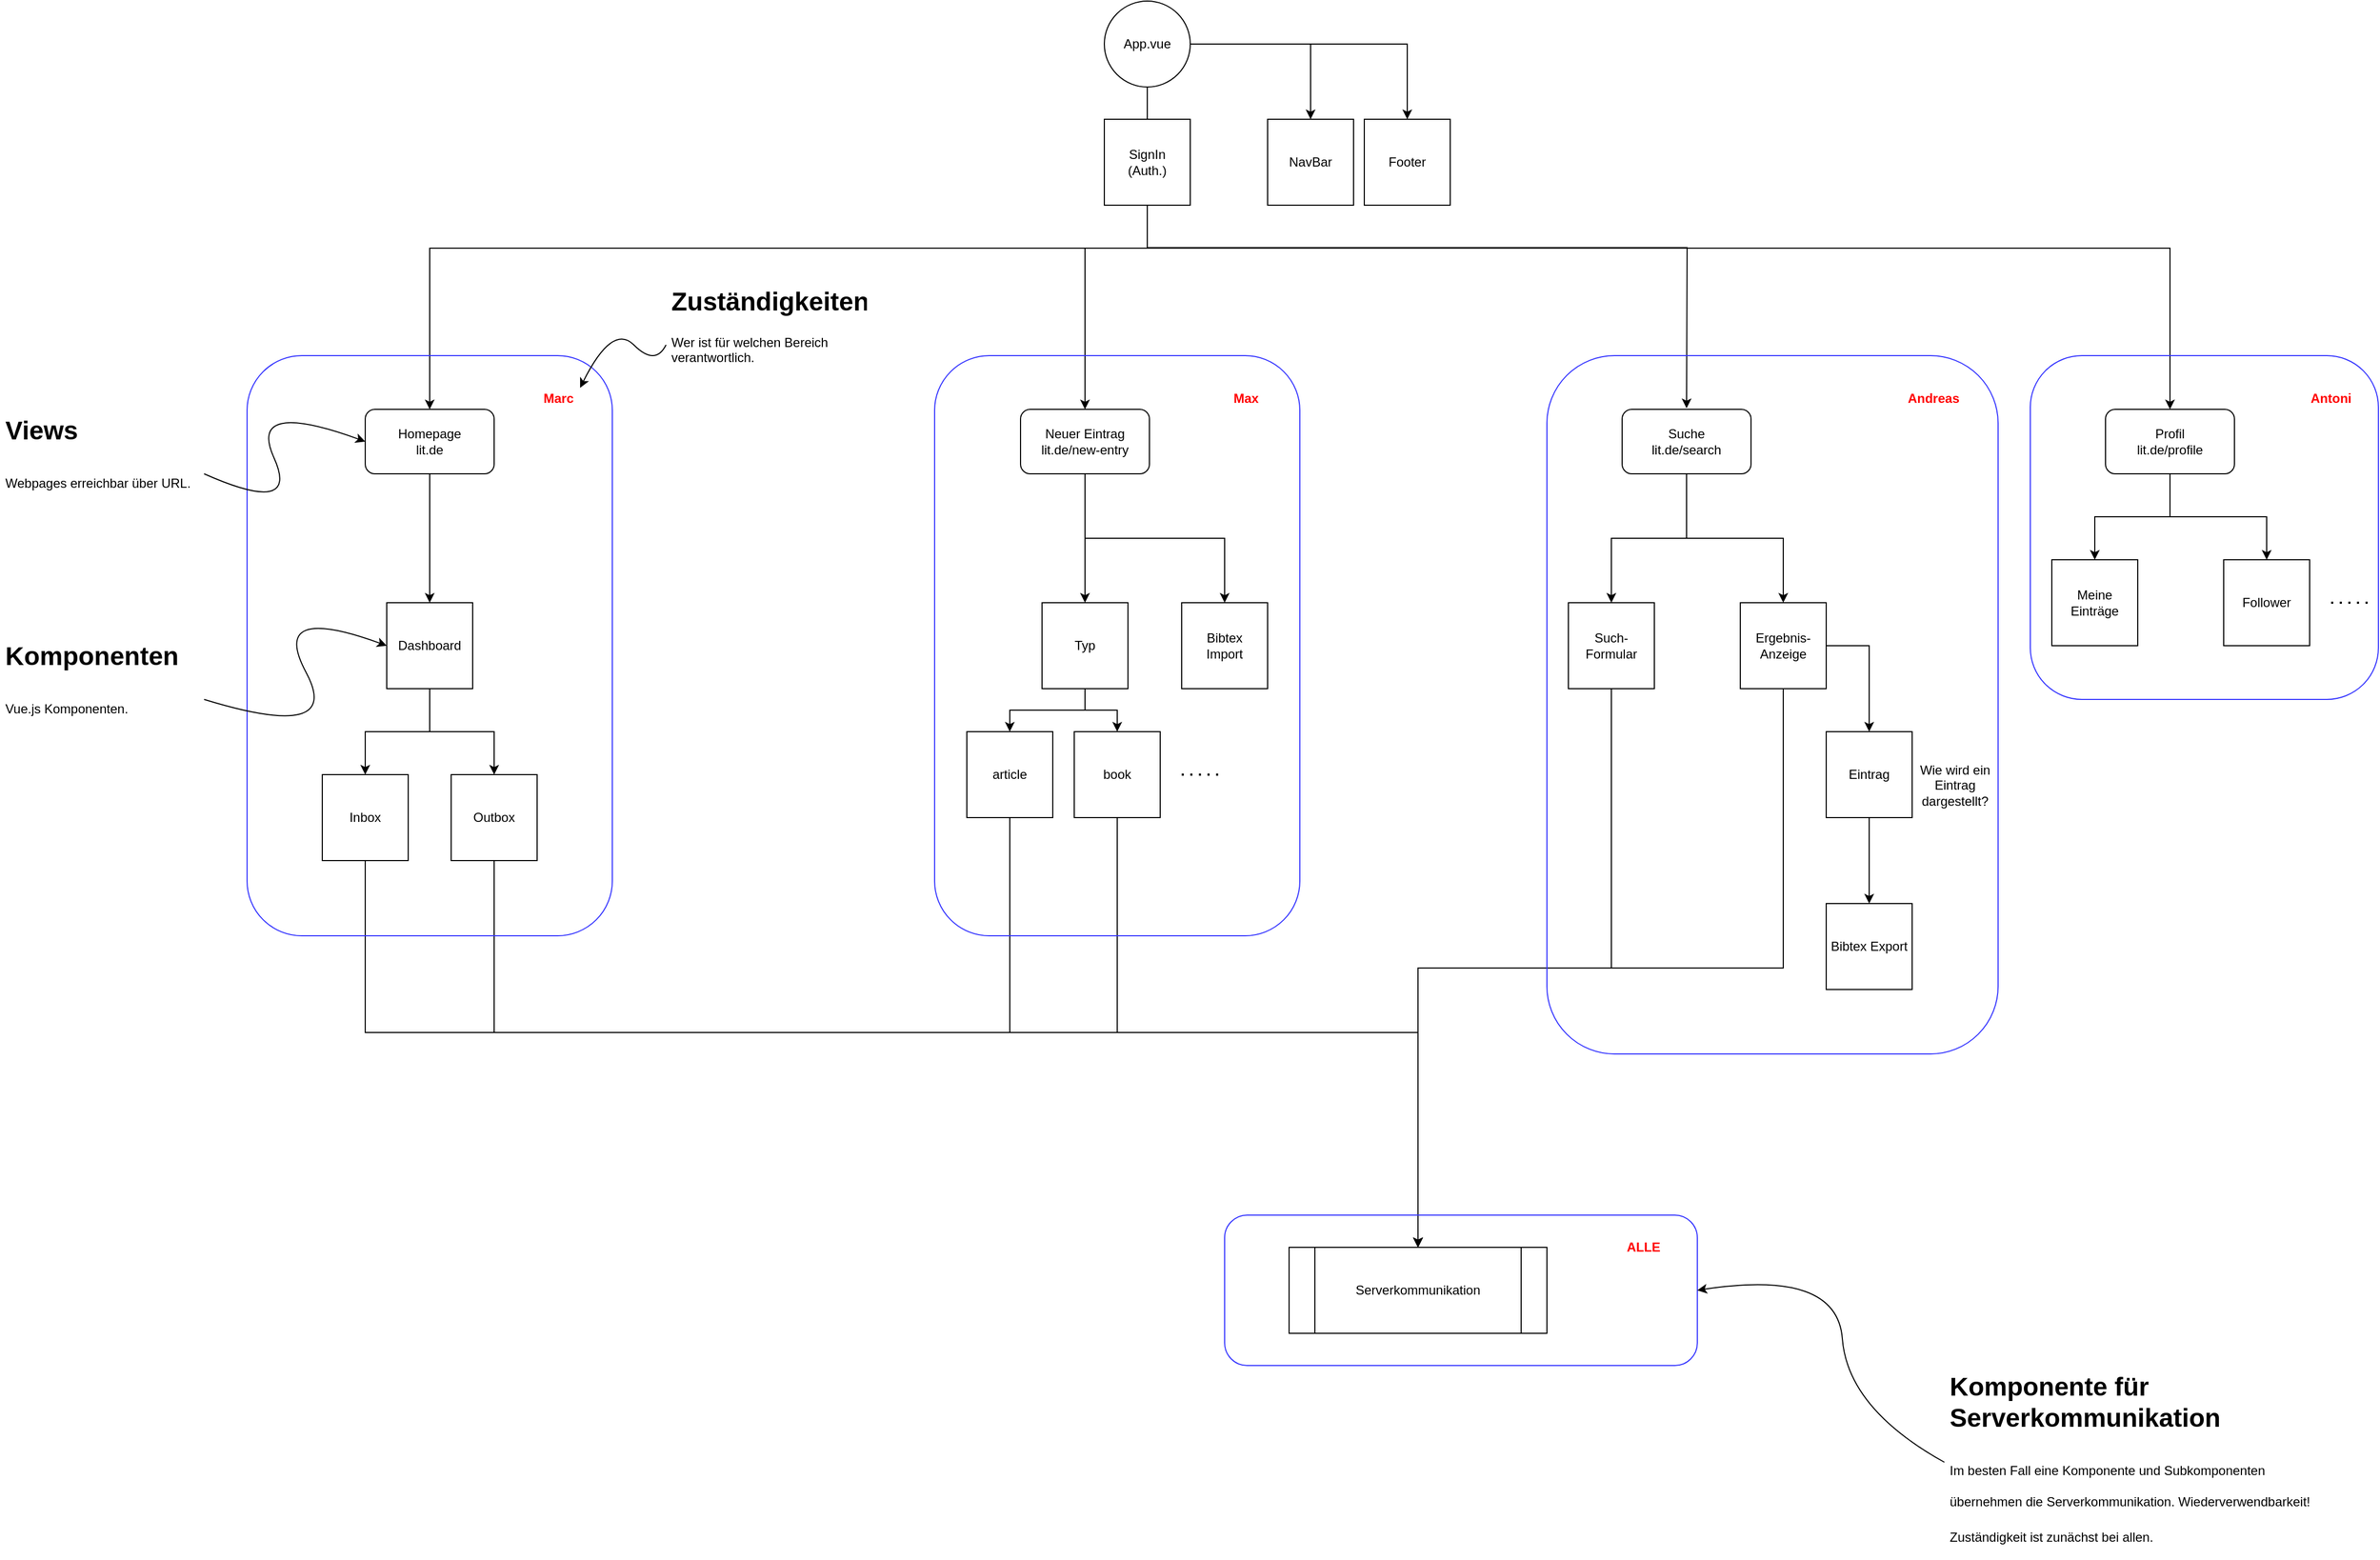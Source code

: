<mxfile version="14.6.13" type="device"><diagram id="_eaqyE5nH6B0k_QN6zTz" name="Page-1"><mxGraphModel dx="1963" dy="1166" grid="1" gridSize="10" guides="1" tooltips="1" connect="1" arrows="1" fold="1" page="1" pageScale="1" pageWidth="2336" pageHeight="1654" math="0" shadow="0"><root><mxCell id="0"/><mxCell id="1" parent="0"/><mxCell id="MZ8d4C8j68fH7xx5dSxT-9" style="edgeStyle=orthogonalEdgeStyle;rounded=0;orthogonalLoop=1;jettySize=auto;html=1;exitX=0.5;exitY=1;exitDx=0;exitDy=0;exitPerimeter=0;" parent="1" source="MZ8d4C8j68fH7xx5dSxT-1" target="MZ8d4C8j68fH7xx5dSxT-2" edge="1"><mxGeometry relative="1" as="geometry"><mxPoint x="1168" y="160" as="sourcePoint"/></mxGeometry></mxCell><mxCell id="MZ8d4C8j68fH7xx5dSxT-10" style="edgeStyle=orthogonalEdgeStyle;rounded=0;orthogonalLoop=1;jettySize=auto;html=1;exitX=0.5;exitY=1;exitDx=0;exitDy=0;entryX=0.5;entryY=0;entryDx=0;entryDy=0;" parent="1" source="MZ8d4C8j68fH7xx5dSxT-1" target="MZ8d4C8j68fH7xx5dSxT-3" edge="1"><mxGeometry relative="1" as="geometry"/></mxCell><mxCell id="MZ8d4C8j68fH7xx5dSxT-13" style="edgeStyle=orthogonalEdgeStyle;rounded=0;orthogonalLoop=1;jettySize=auto;html=1;exitX=0.5;exitY=1;exitDx=0;exitDy=0;" parent="1" source="MZ8d4C8j68fH7xx5dSxT-1" edge="1"><mxGeometry relative="1" as="geometry"><mxPoint x="1670" y="459" as="targetPoint"/></mxGeometry></mxCell><mxCell id="MZ8d4C8j68fH7xx5dSxT-14" style="edgeStyle=orthogonalEdgeStyle;rounded=0;orthogonalLoop=1;jettySize=auto;html=1;exitX=0.5;exitY=1;exitDx=0;exitDy=0;" parent="1" source="MZ8d4C8j68fH7xx5dSxT-1" target="MZ8d4C8j68fH7xx5dSxT-5" edge="1"><mxGeometry relative="1" as="geometry"/></mxCell><mxCell id="Ym1psw4SbG4_oQbsuIE0-3" style="edgeStyle=orthogonalEdgeStyle;rounded=0;orthogonalLoop=1;jettySize=auto;html=1;exitX=1;exitY=0.5;exitDx=0;exitDy=0;entryX=0.5;entryY=0;entryDx=0;entryDy=0;" parent="1" source="MZ8d4C8j68fH7xx5dSxT-1" target="Ym1psw4SbG4_oQbsuIE0-1" edge="1"><mxGeometry relative="1" as="geometry"/></mxCell><mxCell id="Ym1psw4SbG4_oQbsuIE0-4" style="edgeStyle=orthogonalEdgeStyle;rounded=0;orthogonalLoop=1;jettySize=auto;html=1;exitX=1;exitY=0.5;exitDx=0;exitDy=0;entryX=0.5;entryY=0;entryDx=0;entryDy=0;" parent="1" source="MZ8d4C8j68fH7xx5dSxT-1" target="Ym1psw4SbG4_oQbsuIE0-2" edge="1"><mxGeometry relative="1" as="geometry"/></mxCell><mxCell id="MZ8d4C8j68fH7xx5dSxT-1" value="App.vue" style="ellipse;whiteSpace=wrap;html=1;aspect=fixed;" parent="1" vertex="1"><mxGeometry x="1128" y="80" width="80" height="80" as="geometry"/></mxCell><mxCell id="Ym1psw4SbG4_oQbsuIE0-9" style="edgeStyle=orthogonalEdgeStyle;rounded=0;orthogonalLoop=1;jettySize=auto;html=1;exitX=0.5;exitY=1;exitDx=0;exitDy=0;entryX=0.5;entryY=0;entryDx=0;entryDy=0;" parent="1" source="MZ8d4C8j68fH7xx5dSxT-2" target="MZ8d4C8j68fH7xx5dSxT-17" edge="1"><mxGeometry relative="1" as="geometry"/></mxCell><mxCell id="MZ8d4C8j68fH7xx5dSxT-2" value="Homepage&lt;br&gt;lit.de" style="rounded=1;whiteSpace=wrap;html=1;" parent="1" vertex="1"><mxGeometry x="440" y="460" width="120" height="60" as="geometry"/></mxCell><mxCell id="Ym1psw4SbG4_oQbsuIE0-16" style="edgeStyle=orthogonalEdgeStyle;rounded=0;orthogonalLoop=1;jettySize=auto;html=1;exitX=0.5;exitY=1;exitDx=0;exitDy=0;" parent="1" source="MZ8d4C8j68fH7xx5dSxT-3" target="Ym1psw4SbG4_oQbsuIE0-10" edge="1"><mxGeometry relative="1" as="geometry"/></mxCell><mxCell id="Ym1psw4SbG4_oQbsuIE0-34" style="edgeStyle=orthogonalEdgeStyle;rounded=0;orthogonalLoop=1;jettySize=auto;html=1;exitX=0.5;exitY=1;exitDx=0;exitDy=0;entryX=0.5;entryY=0;entryDx=0;entryDy=0;" parent="1" source="MZ8d4C8j68fH7xx5dSxT-3" target="Ym1psw4SbG4_oQbsuIE0-33" edge="1"><mxGeometry relative="1" as="geometry"/></mxCell><mxCell id="MZ8d4C8j68fH7xx5dSxT-3" value="Neuer Eintrag&lt;br&gt;lit.de/new-entry" style="rounded=1;whiteSpace=wrap;html=1;" parent="1" vertex="1"><mxGeometry x="1050" y="460" width="120" height="60" as="geometry"/></mxCell><mxCell id="Ym1psw4SbG4_oQbsuIE0-24" style="edgeStyle=orthogonalEdgeStyle;rounded=0;orthogonalLoop=1;jettySize=auto;html=1;exitX=0.5;exitY=1;exitDx=0;exitDy=0;entryX=0.5;entryY=0;entryDx=0;entryDy=0;" parent="1" source="MZ8d4C8j68fH7xx5dSxT-4" target="Ym1psw4SbG4_oQbsuIE0-23" edge="1"><mxGeometry relative="1" as="geometry"/></mxCell><mxCell id="Ym1psw4SbG4_oQbsuIE0-25" style="edgeStyle=orthogonalEdgeStyle;rounded=0;orthogonalLoop=1;jettySize=auto;html=1;exitX=0.5;exitY=1;exitDx=0;exitDy=0;entryX=0.5;entryY=0;entryDx=0;entryDy=0;" parent="1" source="MZ8d4C8j68fH7xx5dSxT-4" target="Ym1psw4SbG4_oQbsuIE0-22" edge="1"><mxGeometry relative="1" as="geometry"/></mxCell><mxCell id="MZ8d4C8j68fH7xx5dSxT-4" value="Suche&lt;br&gt;lit.de/search" style="rounded=1;whiteSpace=wrap;html=1;" parent="1" vertex="1"><mxGeometry x="1610" y="460" width="120" height="60" as="geometry"/></mxCell><mxCell id="Ym1psw4SbG4_oQbsuIE0-37" style="edgeStyle=orthogonalEdgeStyle;rounded=0;orthogonalLoop=1;jettySize=auto;html=1;exitX=0.5;exitY=1;exitDx=0;exitDy=0;entryX=0.5;entryY=0;entryDx=0;entryDy=0;" parent="1" source="MZ8d4C8j68fH7xx5dSxT-5" target="Ym1psw4SbG4_oQbsuIE0-36" edge="1"><mxGeometry relative="1" as="geometry"/></mxCell><mxCell id="Ym1psw4SbG4_oQbsuIE0-39" style="edgeStyle=orthogonalEdgeStyle;rounded=0;orthogonalLoop=1;jettySize=auto;html=1;exitX=0.5;exitY=1;exitDx=0;exitDy=0;entryX=0.5;entryY=0;entryDx=0;entryDy=0;" parent="1" source="MZ8d4C8j68fH7xx5dSxT-5" target="Ym1psw4SbG4_oQbsuIE0-38" edge="1"><mxGeometry relative="1" as="geometry"/></mxCell><mxCell id="MZ8d4C8j68fH7xx5dSxT-5" value="Profil&lt;br&gt;lit.de/profile" style="rounded=1;whiteSpace=wrap;html=1;" parent="1" vertex="1"><mxGeometry x="2060" y="460" width="120" height="60" as="geometry"/></mxCell><mxCell id="MZ8d4C8j68fH7xx5dSxT-15" value="&lt;h1&gt;&lt;span&gt;Views&lt;/span&gt;&lt;/h1&gt;&lt;h1&gt;&lt;span style=&quot;font-size: 12px ; font-weight: 400&quot;&gt;Webpages erreichbar über URL.&lt;/span&gt;&lt;/h1&gt;" style="text;html=1;strokeColor=none;fillColor=none;spacing=5;spacingTop=-20;whiteSpace=wrap;overflow=hidden;rounded=0;" parent="1" vertex="1"><mxGeometry x="100" y="460" width="190" height="120" as="geometry"/></mxCell><mxCell id="MZ8d4C8j68fH7xx5dSxT-16" value="&lt;h1&gt;&lt;span&gt;Komponenten&lt;/span&gt;&lt;/h1&gt;&lt;h1&gt;&lt;span style=&quot;font-size: 12px ; font-weight: normal&quot;&gt;Vue.js Komponenten.&lt;/span&gt;&lt;/h1&gt;" style="text;html=1;strokeColor=none;fillColor=none;spacing=5;spacingTop=-20;whiteSpace=wrap;overflow=hidden;rounded=0;" parent="1" vertex="1"><mxGeometry x="100" y="670" width="190" height="120" as="geometry"/></mxCell><mxCell id="Ym1psw4SbG4_oQbsuIE0-7" style="edgeStyle=orthogonalEdgeStyle;rounded=0;orthogonalLoop=1;jettySize=auto;html=1;exitX=0.5;exitY=1;exitDx=0;exitDy=0;entryX=0.5;entryY=0;entryDx=0;entryDy=0;" parent="1" source="MZ8d4C8j68fH7xx5dSxT-17" target="Ym1psw4SbG4_oQbsuIE0-6" edge="1"><mxGeometry relative="1" as="geometry"/></mxCell><mxCell id="Ym1psw4SbG4_oQbsuIE0-8" style="edgeStyle=orthogonalEdgeStyle;rounded=0;orthogonalLoop=1;jettySize=auto;html=1;exitX=0.5;exitY=1;exitDx=0;exitDy=0;entryX=0.5;entryY=0;entryDx=0;entryDy=0;" parent="1" source="MZ8d4C8j68fH7xx5dSxT-17" target="Ym1psw4SbG4_oQbsuIE0-5" edge="1"><mxGeometry relative="1" as="geometry"/></mxCell><mxCell id="MZ8d4C8j68fH7xx5dSxT-17" value="Dashboard" style="whiteSpace=wrap;html=1;aspect=fixed;" parent="1" vertex="1"><mxGeometry x="460" y="640" width="80" height="80" as="geometry"/></mxCell><mxCell id="MZ8d4C8j68fH7xx5dSxT-18" value="SignIn&lt;br&gt;(Auth.)" style="whiteSpace=wrap;html=1;aspect=fixed;" parent="1" vertex="1"><mxGeometry x="1128" y="190" width="80" height="80" as="geometry"/></mxCell><mxCell id="Ym1psw4SbG4_oQbsuIE0-1" value="NavBar" style="whiteSpace=wrap;html=1;aspect=fixed;" parent="1" vertex="1"><mxGeometry x="1280" y="190" width="80" height="80" as="geometry"/></mxCell><mxCell id="Ym1psw4SbG4_oQbsuIE0-2" value="Footer" style="whiteSpace=wrap;html=1;aspect=fixed;" parent="1" vertex="1"><mxGeometry x="1370" y="190" width="80" height="80" as="geometry"/></mxCell><mxCell id="Ym1psw4SbG4_oQbsuIE0-21" style="edgeStyle=orthogonalEdgeStyle;rounded=0;orthogonalLoop=1;jettySize=auto;html=1;exitX=0.5;exitY=1;exitDx=0;exitDy=0;entryX=0.5;entryY=0;entryDx=0;entryDy=0;" parent="1" source="Ym1psw4SbG4_oQbsuIE0-5" target="Ym1psw4SbG4_oQbsuIE0-17" edge="1"><mxGeometry relative="1" as="geometry"><Array as="points"><mxPoint x="440" y="1040"/><mxPoint x="1420" y="1040"/></Array></mxGeometry></mxCell><mxCell id="Ym1psw4SbG4_oQbsuIE0-5" value="Inbox" style="whiteSpace=wrap;html=1;aspect=fixed;" parent="1" vertex="1"><mxGeometry x="400" y="800" width="80" height="80" as="geometry"/></mxCell><mxCell id="Ym1psw4SbG4_oQbsuIE0-20" style="edgeStyle=orthogonalEdgeStyle;rounded=0;orthogonalLoop=1;jettySize=auto;html=1;exitX=0.5;exitY=1;exitDx=0;exitDy=0;entryX=0.5;entryY=0;entryDx=0;entryDy=0;" parent="1" source="Ym1psw4SbG4_oQbsuIE0-6" target="Ym1psw4SbG4_oQbsuIE0-17" edge="1"><mxGeometry relative="1" as="geometry"><Array as="points"><mxPoint x="560" y="1040"/><mxPoint x="1420" y="1040"/></Array></mxGeometry></mxCell><mxCell id="Ym1psw4SbG4_oQbsuIE0-6" value="Outbox" style="whiteSpace=wrap;html=1;aspect=fixed;" parent="1" vertex="1"><mxGeometry x="520" y="800" width="80" height="80" as="geometry"/></mxCell><mxCell id="Ym1psw4SbG4_oQbsuIE0-14" style="edgeStyle=orthogonalEdgeStyle;rounded=0;orthogonalLoop=1;jettySize=auto;html=1;exitX=0.5;exitY=1;exitDx=0;exitDy=0;" parent="1" source="Ym1psw4SbG4_oQbsuIE0-10" target="Ym1psw4SbG4_oQbsuIE0-11" edge="1"><mxGeometry relative="1" as="geometry"/></mxCell><mxCell id="Ym1psw4SbG4_oQbsuIE0-15" style="edgeStyle=orthogonalEdgeStyle;rounded=0;orthogonalLoop=1;jettySize=auto;html=1;exitX=0.5;exitY=1;exitDx=0;exitDy=0;" parent="1" source="Ym1psw4SbG4_oQbsuIE0-10" target="Ym1psw4SbG4_oQbsuIE0-12" edge="1"><mxGeometry relative="1" as="geometry"/></mxCell><mxCell id="Ym1psw4SbG4_oQbsuIE0-10" value="Typ" style="whiteSpace=wrap;html=1;aspect=fixed;" parent="1" vertex="1"><mxGeometry x="1070" y="640" width="80" height="80" as="geometry"/></mxCell><mxCell id="Ym1psw4SbG4_oQbsuIE0-18" style="edgeStyle=orthogonalEdgeStyle;rounded=0;orthogonalLoop=1;jettySize=auto;html=1;exitX=0.5;exitY=1;exitDx=0;exitDy=0;" parent="1" source="Ym1psw4SbG4_oQbsuIE0-11" target="Ym1psw4SbG4_oQbsuIE0-17" edge="1"><mxGeometry relative="1" as="geometry"/></mxCell><mxCell id="Ym1psw4SbG4_oQbsuIE0-11" value="article" style="whiteSpace=wrap;html=1;aspect=fixed;" parent="1" vertex="1"><mxGeometry x="1000" y="760" width="80" height="80" as="geometry"/></mxCell><mxCell id="Ym1psw4SbG4_oQbsuIE0-19" style="edgeStyle=orthogonalEdgeStyle;rounded=0;orthogonalLoop=1;jettySize=auto;html=1;exitX=0.5;exitY=1;exitDx=0;exitDy=0;entryX=0.5;entryY=0;entryDx=0;entryDy=0;" parent="1" source="Ym1psw4SbG4_oQbsuIE0-12" target="Ym1psw4SbG4_oQbsuIE0-17" edge="1"><mxGeometry relative="1" as="geometry"><mxPoint x="1110" y="1060" as="targetPoint"/></mxGeometry></mxCell><mxCell id="Ym1psw4SbG4_oQbsuIE0-12" value="book" style="whiteSpace=wrap;html=1;aspect=fixed;" parent="1" vertex="1"><mxGeometry x="1100" y="760" width="80" height="80" as="geometry"/></mxCell><mxCell id="Ym1psw4SbG4_oQbsuIE0-13" value="" style="endArrow=none;dashed=1;html=1;dashPattern=1 3;strokeWidth=2;" parent="1" edge="1"><mxGeometry width="50" height="50" relative="1" as="geometry"><mxPoint x="1200" y="800" as="sourcePoint"/><mxPoint x="1240" y="800" as="targetPoint"/></mxGeometry></mxCell><mxCell id="Ym1psw4SbG4_oQbsuIE0-17" value="Serverkommunikation" style="shape=process;whiteSpace=wrap;html=1;backgroundOutline=1;" parent="1" vertex="1"><mxGeometry x="1300" y="1240" width="240" height="80" as="geometry"/></mxCell><mxCell id="Ym1psw4SbG4_oQbsuIE0-26" style="edgeStyle=orthogonalEdgeStyle;rounded=0;orthogonalLoop=1;jettySize=auto;html=1;exitX=0.5;exitY=1;exitDx=0;exitDy=0;entryX=0.5;entryY=0;entryDx=0;entryDy=0;" parent="1" source="Ym1psw4SbG4_oQbsuIE0-22" target="Ym1psw4SbG4_oQbsuIE0-17" edge="1"><mxGeometry relative="1" as="geometry"/></mxCell><mxCell id="Ym1psw4SbG4_oQbsuIE0-22" value="Such-Formular" style="whiteSpace=wrap;html=1;aspect=fixed;" parent="1" vertex="1"><mxGeometry x="1560" y="640" width="80" height="80" as="geometry"/></mxCell><mxCell id="Ym1psw4SbG4_oQbsuIE0-27" style="edgeStyle=orthogonalEdgeStyle;rounded=0;orthogonalLoop=1;jettySize=auto;html=1;exitX=0.5;exitY=1;exitDx=0;exitDy=0;entryX=0.5;entryY=0;entryDx=0;entryDy=0;" parent="1" source="Ym1psw4SbG4_oQbsuIE0-23" target="Ym1psw4SbG4_oQbsuIE0-17" edge="1"><mxGeometry relative="1" as="geometry"/></mxCell><mxCell id="Ym1psw4SbG4_oQbsuIE0-29" style="edgeStyle=orthogonalEdgeStyle;rounded=0;orthogonalLoop=1;jettySize=auto;html=1;exitX=1;exitY=0.5;exitDx=0;exitDy=0;entryX=0.5;entryY=0;entryDx=0;entryDy=0;" parent="1" source="Ym1psw4SbG4_oQbsuIE0-23" target="Ym1psw4SbG4_oQbsuIE0-28" edge="1"><mxGeometry relative="1" as="geometry"/></mxCell><mxCell id="Ym1psw4SbG4_oQbsuIE0-23" value="Ergebnis-Anzeige" style="whiteSpace=wrap;html=1;aspect=fixed;" parent="1" vertex="1"><mxGeometry x="1720" y="640" width="80" height="80" as="geometry"/></mxCell><mxCell id="Ym1psw4SbG4_oQbsuIE0-35" style="edgeStyle=orthogonalEdgeStyle;rounded=0;orthogonalLoop=1;jettySize=auto;html=1;exitX=0.5;exitY=1;exitDx=0;exitDy=0;entryX=0.5;entryY=0;entryDx=0;entryDy=0;" parent="1" source="Ym1psw4SbG4_oQbsuIE0-28" target="Ym1psw4SbG4_oQbsuIE0-32" edge="1"><mxGeometry relative="1" as="geometry"/></mxCell><mxCell id="Ym1psw4SbG4_oQbsuIE0-28" value="Eintrag" style="whiteSpace=wrap;html=1;aspect=fixed;" parent="1" vertex="1"><mxGeometry x="1800" y="760" width="80" height="80" as="geometry"/></mxCell><mxCell id="Ym1psw4SbG4_oQbsuIE0-31" value="Wie wird ein Eintrag dargestellt?" style="text;html=1;strokeColor=none;fillColor=none;align=center;verticalAlign=middle;whiteSpace=wrap;rounded=0;" parent="1" vertex="1"><mxGeometry x="1880" y="780" width="80" height="60" as="geometry"/></mxCell><mxCell id="Ym1psw4SbG4_oQbsuIE0-32" value="Bibtex Export" style="whiteSpace=wrap;html=1;aspect=fixed;" parent="1" vertex="1"><mxGeometry x="1800" y="920" width="80" height="80" as="geometry"/></mxCell><mxCell id="Ym1psw4SbG4_oQbsuIE0-33" value="Bibtex&lt;br&gt;Import" style="whiteSpace=wrap;html=1;aspect=fixed;" parent="1" vertex="1"><mxGeometry x="1200" y="640" width="80" height="80" as="geometry"/></mxCell><mxCell id="Ym1psw4SbG4_oQbsuIE0-36" value="Meine Einträge" style="whiteSpace=wrap;html=1;aspect=fixed;" parent="1" vertex="1"><mxGeometry x="2010" y="600" width="80" height="80" as="geometry"/></mxCell><mxCell id="Ym1psw4SbG4_oQbsuIE0-38" value="Follower" style="whiteSpace=wrap;html=1;aspect=fixed;" parent="1" vertex="1"><mxGeometry x="2170" y="600" width="80" height="80" as="geometry"/></mxCell><mxCell id="Ym1psw4SbG4_oQbsuIE0-40" value="" style="endArrow=none;dashed=1;html=1;dashPattern=1 3;strokeWidth=2;" parent="1" edge="1"><mxGeometry width="50" height="50" relative="1" as="geometry"><mxPoint x="2270" y="640" as="sourcePoint"/><mxPoint x="2310" y="640" as="targetPoint"/></mxGeometry></mxCell><mxCell id="Ym1psw4SbG4_oQbsuIE0-43" value="" style="rounded=1;whiteSpace=wrap;html=1;fillColor=none;strokeColor=#3333FF;" parent="1" vertex="1"><mxGeometry x="330" y="410" width="340" height="540" as="geometry"/></mxCell><mxCell id="Ym1psw4SbG4_oQbsuIE0-44" value="" style="rounded=1;whiteSpace=wrap;html=1;fillColor=none;strokeColor=#3333FF;" parent="1" vertex="1"><mxGeometry x="970" y="410" width="340" height="540" as="geometry"/></mxCell><mxCell id="Ym1psw4SbG4_oQbsuIE0-45" value="" style="rounded=1;whiteSpace=wrap;html=1;fillColor=none;strokeColor=#3333FF;" parent="1" vertex="1"><mxGeometry x="1540" y="410" width="420" height="650" as="geometry"/></mxCell><mxCell id="Ym1psw4SbG4_oQbsuIE0-47" value="" style="rounded=1;whiteSpace=wrap;html=1;fillColor=none;strokeColor=#3333FF;" parent="1" vertex="1"><mxGeometry x="1990" y="410" width="324" height="320" as="geometry"/></mxCell><mxCell id="Ym1psw4SbG4_oQbsuIE0-48" value="&lt;font color=&quot;#ff0000&quot;&gt;&lt;b&gt;Marc&lt;/b&gt;&lt;/font&gt;" style="text;html=1;strokeColor=none;fillColor=none;align=center;verticalAlign=middle;whiteSpace=wrap;rounded=0;" parent="1" vertex="1"><mxGeometry x="600" y="440" width="40" height="20" as="geometry"/></mxCell><mxCell id="Ym1psw4SbG4_oQbsuIE0-49" value="&lt;font color=&quot;#ff0000&quot;&gt;&lt;b&gt;Max&lt;/b&gt;&lt;/font&gt;" style="text;html=1;strokeColor=none;fillColor=none;align=center;verticalAlign=middle;whiteSpace=wrap;rounded=0;" parent="1" vertex="1"><mxGeometry x="1240" y="440" width="40" height="20" as="geometry"/></mxCell><mxCell id="Ym1psw4SbG4_oQbsuIE0-50" value="&lt;font color=&quot;#ff0000&quot;&gt;&lt;b&gt;Andreas&lt;/b&gt;&lt;/font&gt;" style="text;html=1;strokeColor=none;fillColor=none;align=center;verticalAlign=middle;whiteSpace=wrap;rounded=0;" parent="1" vertex="1"><mxGeometry x="1880" y="440" width="40" height="20" as="geometry"/></mxCell><mxCell id="Ym1psw4SbG4_oQbsuIE0-51" value="&lt;font color=&quot;#ff0000&quot;&gt;&lt;b&gt;Antoni&lt;/b&gt;&lt;/font&gt;" style="text;html=1;strokeColor=none;fillColor=none;align=center;verticalAlign=middle;whiteSpace=wrap;rounded=0;" parent="1" vertex="1"><mxGeometry x="2250" y="440" width="40" height="20" as="geometry"/></mxCell><mxCell id="Ym1psw4SbG4_oQbsuIE0-52" value="" style="curved=1;endArrow=classic;html=1;exitX=1;exitY=0.5;exitDx=0;exitDy=0;" parent="1" source="MZ8d4C8j68fH7xx5dSxT-15" edge="1"><mxGeometry width="50" height="50" relative="1" as="geometry"><mxPoint x="940" y="580" as="sourcePoint"/><mxPoint x="440" y="490" as="targetPoint"/><Array as="points"><mxPoint x="380" y="560"/><mxPoint x="330" y="450"/></Array></mxGeometry></mxCell><mxCell id="CIeJLDv1XwF0rorOivIs-1" value="" style="curved=1;endArrow=classic;html=1;exitX=1;exitY=0.5;exitDx=0;exitDy=0;" edge="1" parent="1" source="MZ8d4C8j68fH7xx5dSxT-16"><mxGeometry width="50" height="50" relative="1" as="geometry"><mxPoint x="310" y="710" as="sourcePoint"/><mxPoint x="460" y="680" as="targetPoint"/><Array as="points"><mxPoint x="420" y="770"/><mxPoint x="350" y="640"/></Array></mxGeometry></mxCell><mxCell id="CIeJLDv1XwF0rorOivIs-2" value="&lt;h1&gt;Zuständigkeiten&lt;/h1&gt;&lt;p&gt;Wer ist für welchen Bereich verantwortlich.&lt;/p&gt;&lt;p&gt;&lt;br&gt;&lt;/p&gt;" style="text;html=1;strokeColor=none;fillColor=none;spacing=5;spacingTop=-20;whiteSpace=wrap;overflow=hidden;rounded=0;" vertex="1" parent="1"><mxGeometry x="720" y="340" width="190" height="120" as="geometry"/></mxCell><mxCell id="CIeJLDv1XwF0rorOivIs-3" value="" style="curved=1;endArrow=classic;html=1;entryX=1;entryY=0;entryDx=0;entryDy=0;exitX=0;exitY=0.5;exitDx=0;exitDy=0;" edge="1" parent="1" source="CIeJLDv1XwF0rorOivIs-2" target="Ym1psw4SbG4_oQbsuIE0-48"><mxGeometry width="50" height="50" relative="1" as="geometry"><mxPoint x="670" y="600" as="sourcePoint"/><mxPoint x="720" y="550" as="targetPoint"/><Array as="points"><mxPoint x="710" y="420"/><mxPoint x="670" y="380"/></Array></mxGeometry></mxCell><mxCell id="CIeJLDv1XwF0rorOivIs-4" value="" style="rounded=1;whiteSpace=wrap;html=1;fillColor=none;strokeColor=#3333FF;" vertex="1" parent="1"><mxGeometry x="1240" y="1210" width="440" height="140" as="geometry"/></mxCell><mxCell id="CIeJLDv1XwF0rorOivIs-5" value="&lt;font color=&quot;#ff0000&quot;&gt;&lt;b&gt;ALLE&lt;/b&gt;&lt;/font&gt;" style="text;html=1;strokeColor=none;fillColor=none;align=center;verticalAlign=middle;whiteSpace=wrap;rounded=0;" vertex="1" parent="1"><mxGeometry x="1610" y="1230" width="40" height="20" as="geometry"/></mxCell><mxCell id="CIeJLDv1XwF0rorOivIs-7" value="&lt;h1&gt;&lt;span&gt;Komponente für Serverkommunikation&lt;/span&gt;&lt;/h1&gt;&lt;h1&gt;&lt;span style=&quot;font-size: 12px ; font-weight: normal&quot;&gt;Im besten Fall eine Komponente und Subkomponenten übernehmen die Serverkommunikation. Wiederverwendbarkeit!&lt;/span&gt;&lt;br&gt;&lt;/h1&gt;&lt;div&gt;&lt;span style=&quot;font-size: 12px ; font-weight: normal&quot;&gt;Zuständigkeit ist zunächst bei allen.&lt;/span&gt;&lt;/div&gt;&lt;div&gt;&lt;span style=&quot;font-size: 12px ; font-weight: normal&quot;&gt;&lt;br&gt;&lt;/span&gt;&lt;/div&gt;" style="text;html=1;strokeColor=none;fillColor=none;spacing=5;spacingTop=-20;whiteSpace=wrap;overflow=hidden;rounded=0;" vertex="1" parent="1"><mxGeometry x="1910" y="1350" width="370" height="180" as="geometry"/></mxCell><mxCell id="CIeJLDv1XwF0rorOivIs-8" value="" style="curved=1;endArrow=classic;html=1;exitX=0;exitY=0.5;exitDx=0;exitDy=0;entryX=1;entryY=0.5;entryDx=0;entryDy=0;" edge="1" parent="1" source="CIeJLDv1XwF0rorOivIs-7" target="CIeJLDv1XwF0rorOivIs-4"><mxGeometry width="50" height="50" relative="1" as="geometry"><mxPoint x="1460" y="1340" as="sourcePoint"/><mxPoint x="1510" y="1290" as="targetPoint"/><Array as="points"><mxPoint x="1820" y="1390"/><mxPoint x="1810" y="1260"/></Array></mxGeometry></mxCell></root></mxGraphModel></diagram></mxfile>